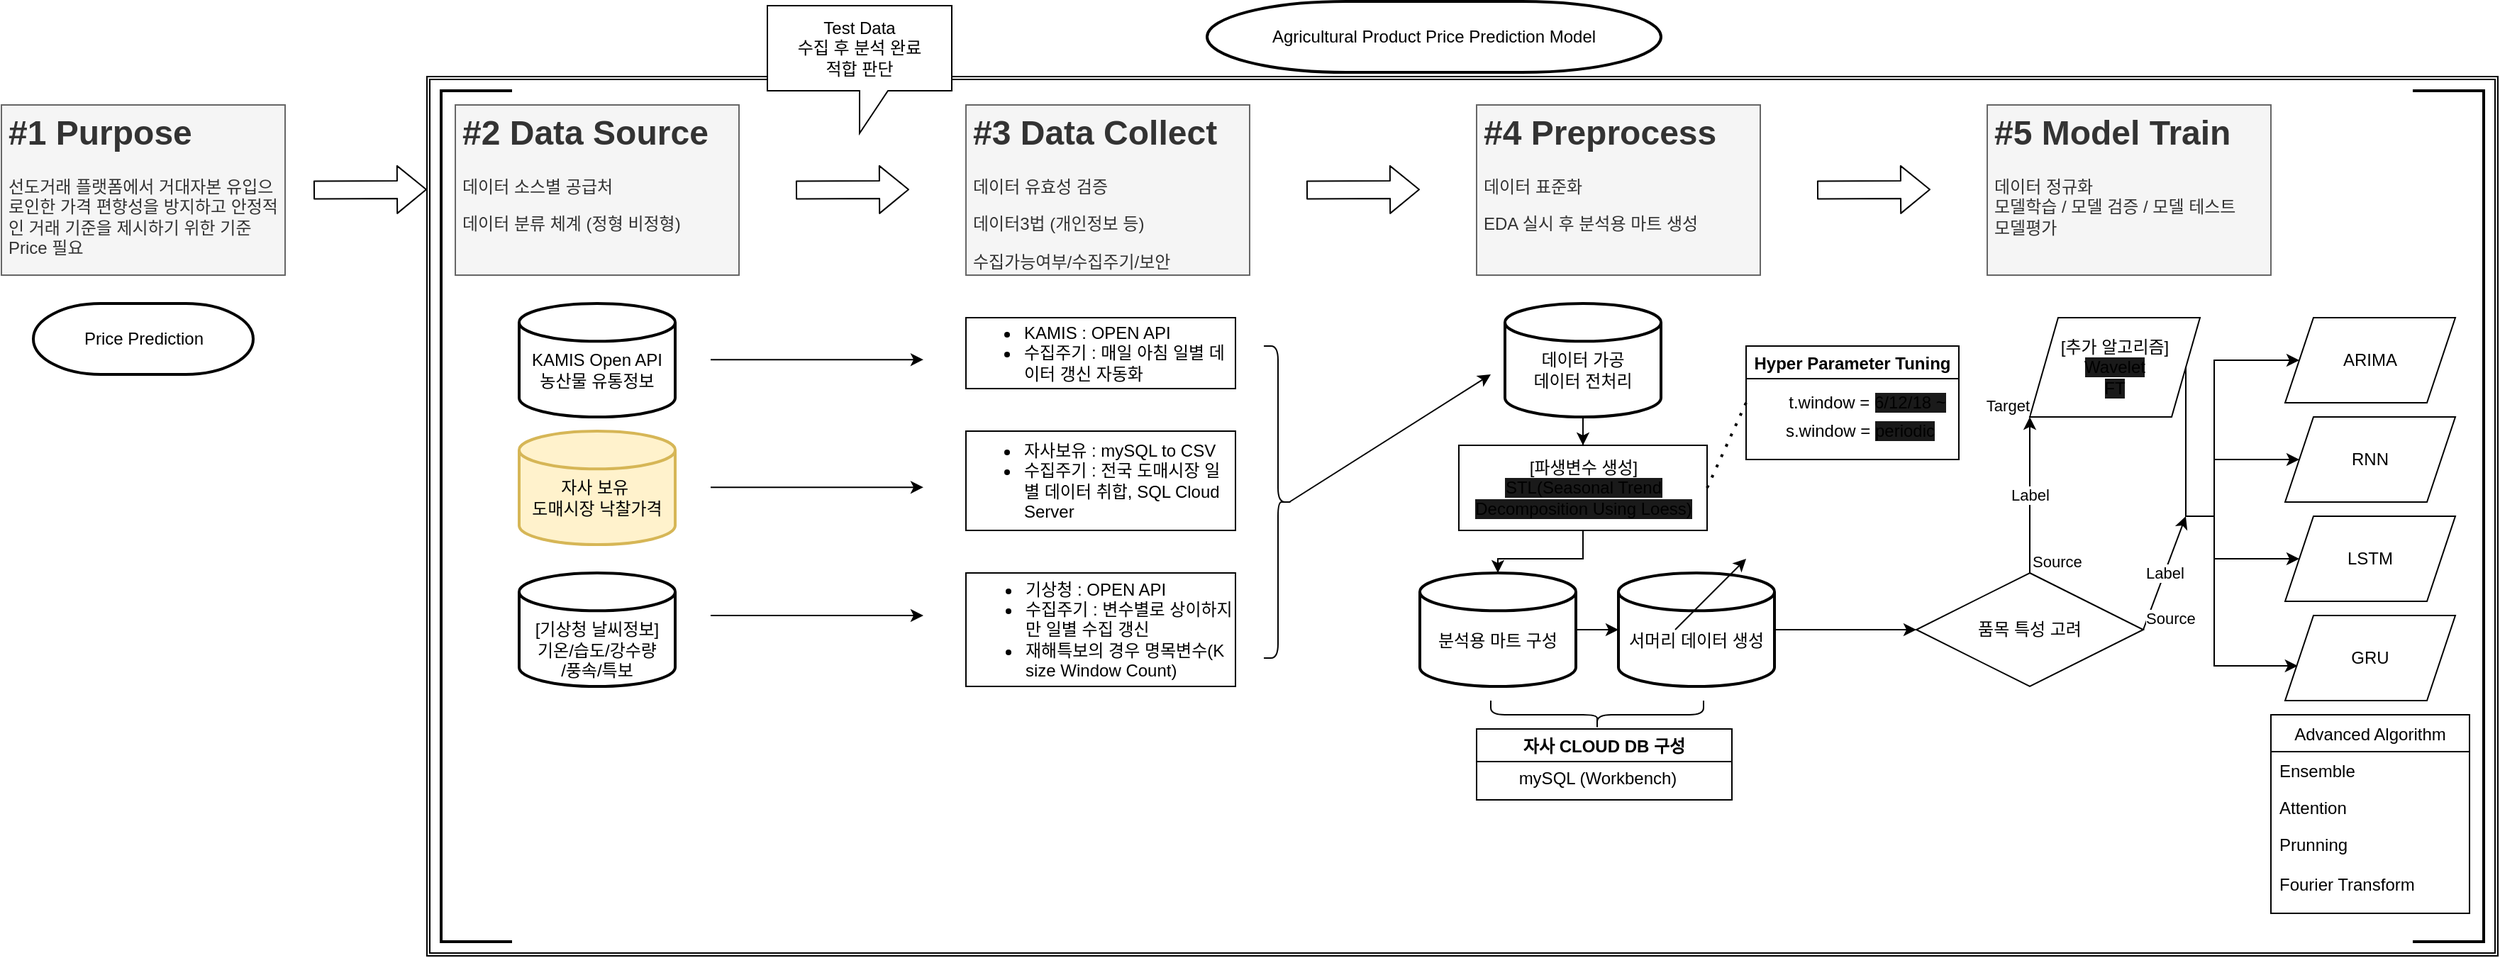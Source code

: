 <mxfile version="15.0.4" type="github">
  <diagram name="Page-1" id="74e2e168-ea6b-b213-b513-2b3c1d86103e">
    <mxGraphModel dx="2942" dy="2004" grid="1" gridSize="10" guides="1" tooltips="1" connect="1" arrows="1" fold="1" page="1" pageScale="1" pageWidth="1100" pageHeight="850" background="none" math="0" shadow="0">
      <root>
        <mxCell id="0" />
        <mxCell id="1" parent="0" />
        <mxCell id="tNpx7jzvRKUiA993KeqK-80" value="" style="shape=ext;double=1;rounded=0;whiteSpace=wrap;html=1;" vertex="1" parent="1">
          <mxGeometry x="300" y="-60" width="1460" height="620" as="geometry" />
        </mxCell>
        <mxCell id="tNpx7jzvRKUiA993KeqK-1" value="Agricultural Product Price Prediction Model" style="strokeWidth=2;html=1;shape=mxgraph.flowchart.terminator;whiteSpace=wrap;" vertex="1" parent="1">
          <mxGeometry x="850" y="-113" width="320" height="50" as="geometry" />
        </mxCell>
        <mxCell id="tNpx7jzvRKUiA993KeqK-3" value="&lt;br&gt;KAMIS Open API&lt;br&gt;농산물 유통정보" style="strokeWidth=2;html=1;shape=mxgraph.flowchart.database;whiteSpace=wrap;" vertex="1" parent="1">
          <mxGeometry x="365" y="100" width="110" height="80" as="geometry" />
        </mxCell>
        <mxCell id="tNpx7jzvRKUiA993KeqK-4" value="&lt;br&gt;자사 보유&amp;nbsp;&lt;br&gt;도매시장 낙찰가격" style="strokeWidth=2;html=1;shape=mxgraph.flowchart.database;whiteSpace=wrap;fillColor=#fff2cc;strokeColor=#d6b656;" vertex="1" parent="1">
          <mxGeometry x="365" y="190" width="110" height="80" as="geometry" />
        </mxCell>
        <mxCell id="tNpx7jzvRKUiA993KeqK-5" value="&lt;h1&gt;#1 Purpose&lt;/h1&gt;&lt;p&gt;선도거래 플랫폼에서 거대자본 유입으로인한 가격 편향성을 방지하고 안정적인 거래 기준을 제시하기 위한 기준 Price 필요&lt;/p&gt;" style="text;html=1;strokeColor=#666666;fillColor=#f5f5f5;spacing=5;spacingTop=-20;whiteSpace=wrap;overflow=hidden;rounded=0;fontColor=#333333;" vertex="1" parent="1">
          <mxGeometry y="-40" width="200" height="120" as="geometry" />
        </mxCell>
        <mxCell id="tNpx7jzvRKUiA993KeqK-6" value="&lt;h1&gt;#2 Data Source&lt;/h1&gt;&lt;p&gt;데이터 소스별 공급처&lt;/p&gt;&lt;p&gt;데이터 분류 체계 (정형 비정형)&lt;/p&gt;" style="text;html=1;strokeColor=#666666;fillColor=#f5f5f5;spacing=5;spacingTop=-20;whiteSpace=wrap;overflow=hidden;rounded=0;fontColor=#333333;" vertex="1" parent="1">
          <mxGeometry x="320" y="-40" width="200" height="120" as="geometry" />
        </mxCell>
        <mxCell id="tNpx7jzvRKUiA993KeqK-7" value="" style="shape=flexArrow;endArrow=classic;html=1;width=12.5;endSize=6.5;" edge="1" parent="1">
          <mxGeometry width="50" height="50" relative="1" as="geometry">
            <mxPoint x="220" y="20" as="sourcePoint" />
            <mxPoint x="300" y="19.58" as="targetPoint" />
          </mxGeometry>
        </mxCell>
        <mxCell id="tNpx7jzvRKUiA993KeqK-8" value="" style="shape=flexArrow;endArrow=classic;html=1;width=12.5;endSize=6.5;" edge="1" parent="1">
          <mxGeometry width="50" height="50" relative="1" as="geometry">
            <mxPoint x="560" y="20" as="sourcePoint" />
            <mxPoint x="640" y="19.58" as="targetPoint" />
          </mxGeometry>
        </mxCell>
        <mxCell id="tNpx7jzvRKUiA993KeqK-9" value="&lt;h1&gt;#3 Data Collect&lt;/h1&gt;&lt;p&gt;데이터 유효성 검증&lt;/p&gt;&lt;p&gt;데이터3법 (개인정보 등)&lt;/p&gt;&lt;p&gt;수집가능여부/수집주기/보안&lt;/p&gt;" style="text;html=1;strokeColor=#666666;fillColor=#f5f5f5;spacing=5;spacingTop=-20;whiteSpace=wrap;overflow=hidden;rounded=0;fontColor=#333333;" vertex="1" parent="1">
          <mxGeometry x="680" y="-40" width="200" height="120" as="geometry" />
        </mxCell>
        <mxCell id="tNpx7jzvRKUiA993KeqK-10" value="&lt;br&gt;&lt;br&gt;[기상청 날씨정보]&lt;br&gt;기온/습도/강수량&lt;br&gt;/풍속/특보" style="strokeWidth=2;html=1;shape=mxgraph.flowchart.database;whiteSpace=wrap;" vertex="1" parent="1">
          <mxGeometry x="365" y="290" width="110" height="80" as="geometry" />
        </mxCell>
        <mxCell id="tNpx7jzvRKUiA993KeqK-18" value="&lt;div style=&quot;text-align: left&quot;&gt;&lt;ul&gt;&lt;li&gt;&lt;span&gt;KAMIS : OPEN API&lt;/span&gt;&lt;/li&gt;&lt;li&gt;&lt;span&gt;수집주기 : 매일 아침 일별 데이터 갱신 자동화&lt;/span&gt;&lt;/li&gt;&lt;/ul&gt;&lt;/div&gt;" style="rounded=0;whiteSpace=wrap;html=1;" vertex="1" parent="1">
          <mxGeometry x="680" y="110" width="190" height="50" as="geometry" />
        </mxCell>
        <mxCell id="tNpx7jzvRKUiA993KeqK-19" value="&lt;ul&gt;&lt;li style=&quot;text-align: left&quot;&gt;자사보유 : mySQL to CSV&lt;/li&gt;&lt;li style=&quot;text-align: left&quot;&gt;수집주기 : 전국 도매시장 일별 데이터 취합, SQL Cloud Server&lt;/li&gt;&lt;/ul&gt;" style="rounded=0;whiteSpace=wrap;html=1;" vertex="1" parent="1">
          <mxGeometry x="680" y="190" width="190" height="70" as="geometry" />
        </mxCell>
        <mxCell id="tNpx7jzvRKUiA993KeqK-20" value="&lt;ul&gt;&lt;li&gt;기상청 : OPEN API&lt;/li&gt;&lt;li&gt;수집주기 : 변수별로 상이하지만 일별 수집 갱신&lt;/li&gt;&lt;li&gt;재해특보의 경우 명목변수(K size Window Count)&lt;/li&gt;&lt;/ul&gt;" style="rounded=0;whiteSpace=wrap;html=1;align=left;" vertex="1" parent="1">
          <mxGeometry x="680" y="290" width="190" height="80" as="geometry" />
        </mxCell>
        <mxCell id="tNpx7jzvRKUiA993KeqK-21" value="" style="endArrow=classic;html=1;" edge="1" parent="1">
          <mxGeometry width="50" height="50" relative="1" as="geometry">
            <mxPoint x="500" y="139.58" as="sourcePoint" />
            <mxPoint x="650" y="139.58" as="targetPoint" />
          </mxGeometry>
        </mxCell>
        <mxCell id="tNpx7jzvRKUiA993KeqK-22" value="" style="endArrow=classic;html=1;" edge="1" parent="1">
          <mxGeometry width="50" height="50" relative="1" as="geometry">
            <mxPoint x="500" y="229.58" as="sourcePoint" />
            <mxPoint x="650" y="229.58" as="targetPoint" />
          </mxGeometry>
        </mxCell>
        <mxCell id="tNpx7jzvRKUiA993KeqK-23" value="" style="endArrow=classic;html=1;" edge="1" parent="1">
          <mxGeometry width="50" height="50" relative="1" as="geometry">
            <mxPoint x="500" y="320" as="sourcePoint" />
            <mxPoint x="650" y="320" as="targetPoint" />
          </mxGeometry>
        </mxCell>
        <mxCell id="tNpx7jzvRKUiA993KeqK-24" value="" style="shape=flexArrow;endArrow=classic;html=1;width=12.5;endSize=6.5;" edge="1" parent="1">
          <mxGeometry width="50" height="50" relative="1" as="geometry">
            <mxPoint x="920" y="20.0" as="sourcePoint" />
            <mxPoint x="1000" y="19.58" as="targetPoint" />
          </mxGeometry>
        </mxCell>
        <mxCell id="tNpx7jzvRKUiA993KeqK-25" value="&lt;h1&gt;#4 Preprocess&lt;/h1&gt;&lt;p&gt;데이터 표준화&lt;/p&gt;&lt;p&gt;&lt;span&gt;EDA 실시 후 분석용 마트 생성&lt;/span&gt;&lt;/p&gt;" style="text;html=1;strokeColor=#666666;fillColor=#f5f5f5;spacing=5;spacingTop=-20;whiteSpace=wrap;overflow=hidden;rounded=0;fontColor=#333333;" vertex="1" parent="1">
          <mxGeometry x="1040" y="-40" width="200" height="120" as="geometry" />
        </mxCell>
        <mxCell id="tNpx7jzvRKUiA993KeqK-26" value="Test Data &lt;br&gt;수집 후 분석 완료 &lt;br&gt;적합 판단" style="shape=callout;whiteSpace=wrap;html=1;perimeter=calloutPerimeter;" vertex="1" parent="1">
          <mxGeometry x="540" y="-110" width="130" height="90" as="geometry" />
        </mxCell>
        <mxCell id="tNpx7jzvRKUiA993KeqK-31" style="edgeStyle=orthogonalEdgeStyle;rounded=0;orthogonalLoop=1;jettySize=auto;html=1;exitX=0.5;exitY=1;exitDx=0;exitDy=0;exitPerimeter=0;" edge="1" parent="1" source="tNpx7jzvRKUiA993KeqK-27" target="tNpx7jzvRKUiA993KeqK-30">
          <mxGeometry relative="1" as="geometry" />
        </mxCell>
        <mxCell id="tNpx7jzvRKUiA993KeqK-27" value="&lt;br&gt;데이터 가공&lt;br&gt;데이터 전처리" style="strokeWidth=2;html=1;shape=mxgraph.flowchart.database;whiteSpace=wrap;" vertex="1" parent="1">
          <mxGeometry x="1060" y="100" width="110" height="80" as="geometry" />
        </mxCell>
        <mxCell id="tNpx7jzvRKUiA993KeqK-28" value="" style="shape=curlyBracket;whiteSpace=wrap;html=1;rounded=1;flipH=1;" vertex="1" parent="1">
          <mxGeometry x="890" y="130" width="20" height="220" as="geometry" />
        </mxCell>
        <mxCell id="tNpx7jzvRKUiA993KeqK-29" value="" style="endArrow=classic;html=1;exitX=0.1;exitY=0.5;exitDx=0;exitDy=0;exitPerimeter=0;" edge="1" parent="1" source="tNpx7jzvRKUiA993KeqK-28">
          <mxGeometry width="50" height="50" relative="1" as="geometry">
            <mxPoint x="510" y="149.58" as="sourcePoint" />
            <mxPoint x="1050" y="150" as="targetPoint" />
          </mxGeometry>
        </mxCell>
        <mxCell id="tNpx7jzvRKUiA993KeqK-33" style="edgeStyle=orthogonalEdgeStyle;rounded=0;orthogonalLoop=1;jettySize=auto;html=1;exitX=0.5;exitY=1;exitDx=0;exitDy=0;entryX=0.5;entryY=0;entryDx=0;entryDy=0;entryPerimeter=0;" edge="1" parent="1" source="tNpx7jzvRKUiA993KeqK-30" target="tNpx7jzvRKUiA993KeqK-32">
          <mxGeometry relative="1" as="geometry" />
        </mxCell>
        <mxCell id="tNpx7jzvRKUiA993KeqK-30" value="[파생변수 생성]&lt;br&gt;&lt;span style=&quot;background-color: rgb(26 , 26 , 26)&quot;&gt;STL(Seasonal Trend Decomposition Using Loess)&lt;/span&gt;" style="rounded=0;whiteSpace=wrap;html=1;" vertex="1" parent="1">
          <mxGeometry x="1027.5" y="200" width="175" height="60" as="geometry" />
        </mxCell>
        <mxCell id="tNpx7jzvRKUiA993KeqK-35" style="edgeStyle=orthogonalEdgeStyle;rounded=0;orthogonalLoop=1;jettySize=auto;html=1;exitX=1;exitY=0.5;exitDx=0;exitDy=0;exitPerimeter=0;entryX=0;entryY=0.5;entryDx=0;entryDy=0;entryPerimeter=0;" edge="1" parent="1" source="tNpx7jzvRKUiA993KeqK-32" target="tNpx7jzvRKUiA993KeqK-34">
          <mxGeometry relative="1" as="geometry" />
        </mxCell>
        <mxCell id="tNpx7jzvRKUiA993KeqK-32" value="&lt;br&gt;분석용 마트 구성" style="strokeWidth=2;html=1;shape=mxgraph.flowchart.database;whiteSpace=wrap;" vertex="1" parent="1">
          <mxGeometry x="1000" y="290" width="110" height="80" as="geometry" />
        </mxCell>
        <mxCell id="tNpx7jzvRKUiA993KeqK-34" value="&lt;br&gt;서머리 데이터 생성" style="strokeWidth=2;html=1;shape=mxgraph.flowchart.database;whiteSpace=wrap;" vertex="1" parent="1">
          <mxGeometry x="1140" y="290" width="110" height="80" as="geometry" />
        </mxCell>
        <mxCell id="tNpx7jzvRKUiA993KeqK-36" value="" style="shape=curlyBracket;whiteSpace=wrap;html=1;rounded=1;flipH=1;rotation=90;" vertex="1" parent="1">
          <mxGeometry x="1115" y="315" width="20" height="150" as="geometry" />
        </mxCell>
        <mxCell id="tNpx7jzvRKUiA993KeqK-37" value="" style="shape=flexArrow;endArrow=classic;html=1;width=12.5;endSize=6.5;" edge="1" parent="1">
          <mxGeometry width="50" height="50" relative="1" as="geometry">
            <mxPoint x="1280" y="20.0" as="sourcePoint" />
            <mxPoint x="1360" y="19.58" as="targetPoint" />
          </mxGeometry>
        </mxCell>
        <mxCell id="tNpx7jzvRKUiA993KeqK-38" value="&lt;h1&gt;#5 Model Train&lt;/h1&gt;&lt;div&gt;데이터 정규화&lt;/div&gt;&lt;div&gt;모델학습 / 모델 검증 / 모델 테스트&lt;/div&gt;&lt;div&gt;모델평가&amp;nbsp;&lt;/div&gt;" style="text;html=1;strokeColor=#666666;fillColor=#f5f5f5;spacing=5;spacingTop=-20;whiteSpace=wrap;overflow=hidden;rounded=0;fontColor=#333333;" vertex="1" parent="1">
          <mxGeometry x="1400" y="-40" width="200" height="120" as="geometry" />
        </mxCell>
        <mxCell id="tNpx7jzvRKUiA993KeqK-39" value="Hyper Parameter Tuning" style="swimlane;" vertex="1" parent="1">
          <mxGeometry x="1230" y="130" width="150" height="80" as="geometry" />
        </mxCell>
        <mxCell id="tNpx7jzvRKUiA993KeqK-40" value="t.window = &lt;span style=&quot;background-color: rgb(26 , 26 , 26)&quot;&gt;6/12/18 ~&lt;/span&gt;" style="text;html=1;align=center;verticalAlign=middle;resizable=0;points=[];autosize=1;strokeColor=none;" vertex="1" parent="tNpx7jzvRKUiA993KeqK-39">
          <mxGeometry x="20" y="30" width="130" height="20" as="geometry" />
        </mxCell>
        <mxCell id="tNpx7jzvRKUiA993KeqK-41" value="s.window = &lt;span style=&quot;background-color: rgb(26 , 26 , 26)&quot;&gt;periodic&lt;/span&gt;" style="text;html=1;align=center;verticalAlign=middle;resizable=0;points=[];autosize=1;strokeColor=none;" vertex="1" parent="tNpx7jzvRKUiA993KeqK-39">
          <mxGeometry x="20" y="50" width="120" height="20" as="geometry" />
        </mxCell>
        <mxCell id="tNpx7jzvRKUiA993KeqK-42" value="" style="endArrow=none;dashed=1;html=1;dashPattern=1 3;strokeWidth=2;entryX=0;entryY=0.5;entryDx=0;entryDy=0;exitX=1;exitY=0.5;exitDx=0;exitDy=0;" edge="1" parent="1" source="tNpx7jzvRKUiA993KeqK-30" target="tNpx7jzvRKUiA993KeqK-39">
          <mxGeometry width="50" height="50" relative="1" as="geometry">
            <mxPoint x="1160" y="340" as="sourcePoint" />
            <mxPoint x="1280" y="180.0" as="targetPoint" />
          </mxGeometry>
        </mxCell>
        <mxCell id="tNpx7jzvRKUiA993KeqK-43" value="자사 CLOUD DB 구성" style="swimlane;" vertex="1" parent="1">
          <mxGeometry x="1040" y="400" width="180" height="50" as="geometry" />
        </mxCell>
        <mxCell id="tNpx7jzvRKUiA993KeqK-44" value="mySQL (Workbench)" style="text;html=1;align=center;verticalAlign=middle;resizable=0;points=[];autosize=1;strokeColor=none;" vertex="1" parent="tNpx7jzvRKUiA993KeqK-43">
          <mxGeometry x="20" y="25" width="130" height="20" as="geometry" />
        </mxCell>
        <mxCell id="tNpx7jzvRKUiA993KeqK-47" value="ARIMA" style="shape=parallelogram;perimeter=parallelogramPerimeter;whiteSpace=wrap;html=1;fixedSize=1;" vertex="1" parent="1">
          <mxGeometry x="1610" y="110" width="120" height="60" as="geometry" />
        </mxCell>
        <mxCell id="tNpx7jzvRKUiA993KeqK-48" value="RNN" style="shape=parallelogram;perimeter=parallelogramPerimeter;whiteSpace=wrap;html=1;fixedSize=1;" vertex="1" parent="1">
          <mxGeometry x="1610" y="180" width="120" height="60" as="geometry" />
        </mxCell>
        <mxCell id="tNpx7jzvRKUiA993KeqK-49" value="LSTM" style="shape=parallelogram;perimeter=parallelogramPerimeter;whiteSpace=wrap;html=1;fixedSize=1;" vertex="1" parent="1">
          <mxGeometry x="1610" y="250" width="120" height="60" as="geometry" />
        </mxCell>
        <mxCell id="tNpx7jzvRKUiA993KeqK-50" value="GRU" style="shape=parallelogram;perimeter=parallelogramPerimeter;whiteSpace=wrap;html=1;fixedSize=1;" vertex="1" parent="1">
          <mxGeometry x="1610" y="320" width="120" height="60" as="geometry" />
        </mxCell>
        <mxCell id="tNpx7jzvRKUiA993KeqK-56" style="edgeStyle=orthogonalEdgeStyle;rounded=0;orthogonalLoop=1;jettySize=auto;html=1;exitX=1;exitY=0.5;exitDx=0;exitDy=0;" edge="1" parent="1" source="tNpx7jzvRKUiA993KeqK-51" target="tNpx7jzvRKUiA993KeqK-47">
          <mxGeometry relative="1" as="geometry">
            <Array as="points">
              <mxPoint x="1540" y="250" />
              <mxPoint x="1560" y="250" />
              <mxPoint x="1560" y="140" />
            </Array>
          </mxGeometry>
        </mxCell>
        <mxCell id="tNpx7jzvRKUiA993KeqK-57" style="edgeStyle=orthogonalEdgeStyle;rounded=0;orthogonalLoop=1;jettySize=auto;html=1;exitX=1;exitY=0.5;exitDx=0;exitDy=0;entryX=0;entryY=0.5;entryDx=0;entryDy=0;" edge="1" parent="1" source="tNpx7jzvRKUiA993KeqK-51" target="tNpx7jzvRKUiA993KeqK-48">
          <mxGeometry relative="1" as="geometry">
            <Array as="points">
              <mxPoint x="1540" y="250" />
              <mxPoint x="1560" y="250" />
              <mxPoint x="1560" y="210" />
            </Array>
          </mxGeometry>
        </mxCell>
        <mxCell id="tNpx7jzvRKUiA993KeqK-58" style="edgeStyle=orthogonalEdgeStyle;rounded=0;orthogonalLoop=1;jettySize=auto;html=1;exitX=1;exitY=0.5;exitDx=0;exitDy=0;entryX=0;entryY=0.5;entryDx=0;entryDy=0;" edge="1" parent="1" source="tNpx7jzvRKUiA993KeqK-51" target="tNpx7jzvRKUiA993KeqK-49">
          <mxGeometry relative="1" as="geometry">
            <Array as="points">
              <mxPoint x="1540" y="250" />
              <mxPoint x="1560" y="250" />
              <mxPoint x="1560" y="280" />
            </Array>
          </mxGeometry>
        </mxCell>
        <mxCell id="tNpx7jzvRKUiA993KeqK-59" style="edgeStyle=orthogonalEdgeStyle;rounded=0;orthogonalLoop=1;jettySize=auto;html=1;exitX=1;exitY=0.5;exitDx=0;exitDy=0;entryX=0.074;entryY=0.592;entryDx=0;entryDy=0;entryPerimeter=0;" edge="1" parent="1" source="tNpx7jzvRKUiA993KeqK-51" target="tNpx7jzvRKUiA993KeqK-50">
          <mxGeometry relative="1" as="geometry">
            <Array as="points">
              <mxPoint x="1540" y="250" />
              <mxPoint x="1560" y="250" />
              <mxPoint x="1560" y="356" />
            </Array>
          </mxGeometry>
        </mxCell>
        <mxCell id="tNpx7jzvRKUiA993KeqK-51" value="[추가 알고리즘]&lt;br&gt;&lt;span style=&quot;background-color: rgb(26 , 26 , 26)&quot;&gt;Wavelet&lt;br&gt;FT&lt;/span&gt;" style="shape=parallelogram;perimeter=parallelogramPerimeter;whiteSpace=wrap;html=1;fixedSize=1;" vertex="1" parent="1">
          <mxGeometry x="1430" y="110" width="120" height="70" as="geometry" />
        </mxCell>
        <mxCell id="tNpx7jzvRKUiA993KeqK-52" value="품목 특성 고려" style="rhombus;whiteSpace=wrap;html=1;" vertex="1" parent="1">
          <mxGeometry x="1350" y="290" width="160" height="80" as="geometry" />
        </mxCell>
        <mxCell id="tNpx7jzvRKUiA993KeqK-53" value="" style="endArrow=classic;html=1;entryX=0;entryY=0.5;entryDx=0;entryDy=0;entryPerimeter=0;exitX=1;exitY=0.5;exitDx=0;exitDy=0;exitPerimeter=0;" edge="1" parent="1" source="tNpx7jzvRKUiA993KeqK-34" target="tNpx7jzvRKUiA993KeqK-52">
          <mxGeometry width="50" height="50" relative="1" as="geometry">
            <mxPoint x="1180" y="330" as="sourcePoint" />
            <mxPoint x="1230" y="280" as="targetPoint" />
          </mxGeometry>
        </mxCell>
        <mxCell id="tNpx7jzvRKUiA993KeqK-54" value="" style="endArrow=classic;html=1;" edge="1" parent="1">
          <mxGeometry width="50" height="50" relative="1" as="geometry">
            <mxPoint x="1180" y="330" as="sourcePoint" />
            <mxPoint x="1230" y="280" as="targetPoint" />
          </mxGeometry>
        </mxCell>
        <mxCell id="tNpx7jzvRKUiA993KeqK-61" value="" style="endArrow=classic;html=1;exitX=0.5;exitY=0;exitDx=0;exitDy=0;" edge="1" parent="1" source="tNpx7jzvRKUiA993KeqK-52">
          <mxGeometry relative="1" as="geometry">
            <mxPoint x="1380" y="270" as="sourcePoint" />
            <mxPoint x="1430" y="180" as="targetPoint" />
          </mxGeometry>
        </mxCell>
        <mxCell id="tNpx7jzvRKUiA993KeqK-62" value="Label" style="edgeLabel;resizable=0;html=1;align=center;verticalAlign=middle;" connectable="0" vertex="1" parent="tNpx7jzvRKUiA993KeqK-61">
          <mxGeometry relative="1" as="geometry" />
        </mxCell>
        <mxCell id="tNpx7jzvRKUiA993KeqK-63" value="Source" style="edgeLabel;resizable=0;html=1;align=left;verticalAlign=bottom;" connectable="0" vertex="1" parent="tNpx7jzvRKUiA993KeqK-61">
          <mxGeometry x="-1" relative="1" as="geometry" />
        </mxCell>
        <mxCell id="tNpx7jzvRKUiA993KeqK-64" value="Target" style="edgeLabel;resizable=0;html=1;align=right;verticalAlign=bottom;" connectable="0" vertex="1" parent="tNpx7jzvRKUiA993KeqK-61">
          <mxGeometry x="1" relative="1" as="geometry" />
        </mxCell>
        <mxCell id="tNpx7jzvRKUiA993KeqK-66" value="" style="endArrow=classic;html=1;exitX=1;exitY=0.5;exitDx=0;exitDy=0;" edge="1" parent="1" source="tNpx7jzvRKUiA993KeqK-52">
          <mxGeometry relative="1" as="geometry">
            <mxPoint x="1260" y="190" as="sourcePoint" />
            <mxPoint x="1540" y="250" as="targetPoint" />
          </mxGeometry>
        </mxCell>
        <mxCell id="tNpx7jzvRKUiA993KeqK-67" value="Label" style="edgeLabel;resizable=0;html=1;align=center;verticalAlign=middle;" connectable="0" vertex="1" parent="tNpx7jzvRKUiA993KeqK-66">
          <mxGeometry relative="1" as="geometry" />
        </mxCell>
        <mxCell id="tNpx7jzvRKUiA993KeqK-68" value="Source" style="edgeLabel;resizable=0;html=1;align=left;verticalAlign=bottom;" connectable="0" vertex="1" parent="tNpx7jzvRKUiA993KeqK-66">
          <mxGeometry x="-1" relative="1" as="geometry" />
        </mxCell>
        <mxCell id="tNpx7jzvRKUiA993KeqK-70" value="Advanced Algorithm" style="swimlane;fontStyle=0;childLayout=stackLayout;horizontal=1;startSize=26;horizontalStack=0;resizeParent=1;resizeParentMax=0;resizeLast=0;collapsible=1;marginBottom=0;" vertex="1" parent="1">
          <mxGeometry x="1600" y="390" width="140" height="140" as="geometry" />
        </mxCell>
        <mxCell id="tNpx7jzvRKUiA993KeqK-71" value="Ensemble" style="text;strokeColor=none;fillColor=none;align=left;verticalAlign=top;spacingLeft=4;spacingRight=4;overflow=hidden;rotatable=0;points=[[0,0.5],[1,0.5]];portConstraint=eastwest;" vertex="1" parent="tNpx7jzvRKUiA993KeqK-70">
          <mxGeometry y="26" width="140" height="26" as="geometry" />
        </mxCell>
        <mxCell id="tNpx7jzvRKUiA993KeqK-72" value="Attention" style="text;strokeColor=none;fillColor=none;align=left;verticalAlign=top;spacingLeft=4;spacingRight=4;overflow=hidden;rotatable=0;points=[[0,0.5],[1,0.5]];portConstraint=eastwest;" vertex="1" parent="tNpx7jzvRKUiA993KeqK-70">
          <mxGeometry y="52" width="140" height="26" as="geometry" />
        </mxCell>
        <mxCell id="tNpx7jzvRKUiA993KeqK-73" value="Prunning &#xa;&#xa;Fourier Transform&#xa;&#xa;" style="text;strokeColor=none;fillColor=none;align=left;verticalAlign=top;spacingLeft=4;spacingRight=4;overflow=hidden;rotatable=0;points=[[0,0.5],[1,0.5]];portConstraint=eastwest;" vertex="1" parent="tNpx7jzvRKUiA993KeqK-70">
          <mxGeometry y="78" width="140" height="62" as="geometry" />
        </mxCell>
        <mxCell id="tNpx7jzvRKUiA993KeqK-77" value="" style="strokeWidth=2;html=1;shape=mxgraph.flowchart.annotation_1;align=left;pointerEvents=1;" vertex="1" parent="1">
          <mxGeometry x="310" y="-50" width="50" height="600" as="geometry" />
        </mxCell>
        <mxCell id="tNpx7jzvRKUiA993KeqK-78" value="" style="strokeWidth=2;html=1;shape=mxgraph.flowchart.annotation_1;align=left;pointerEvents=1;rotation=-180;" vertex="1" parent="1">
          <mxGeometry x="1700" y="-50" width="50" height="600" as="geometry" />
        </mxCell>
        <mxCell id="tNpx7jzvRKUiA993KeqK-79" value="Price Prediction" style="strokeWidth=2;html=1;shape=mxgraph.flowchart.terminator;whiteSpace=wrap;" vertex="1" parent="1">
          <mxGeometry x="22.5" y="100" width="155" height="50" as="geometry" />
        </mxCell>
      </root>
    </mxGraphModel>
  </diagram>
</mxfile>
